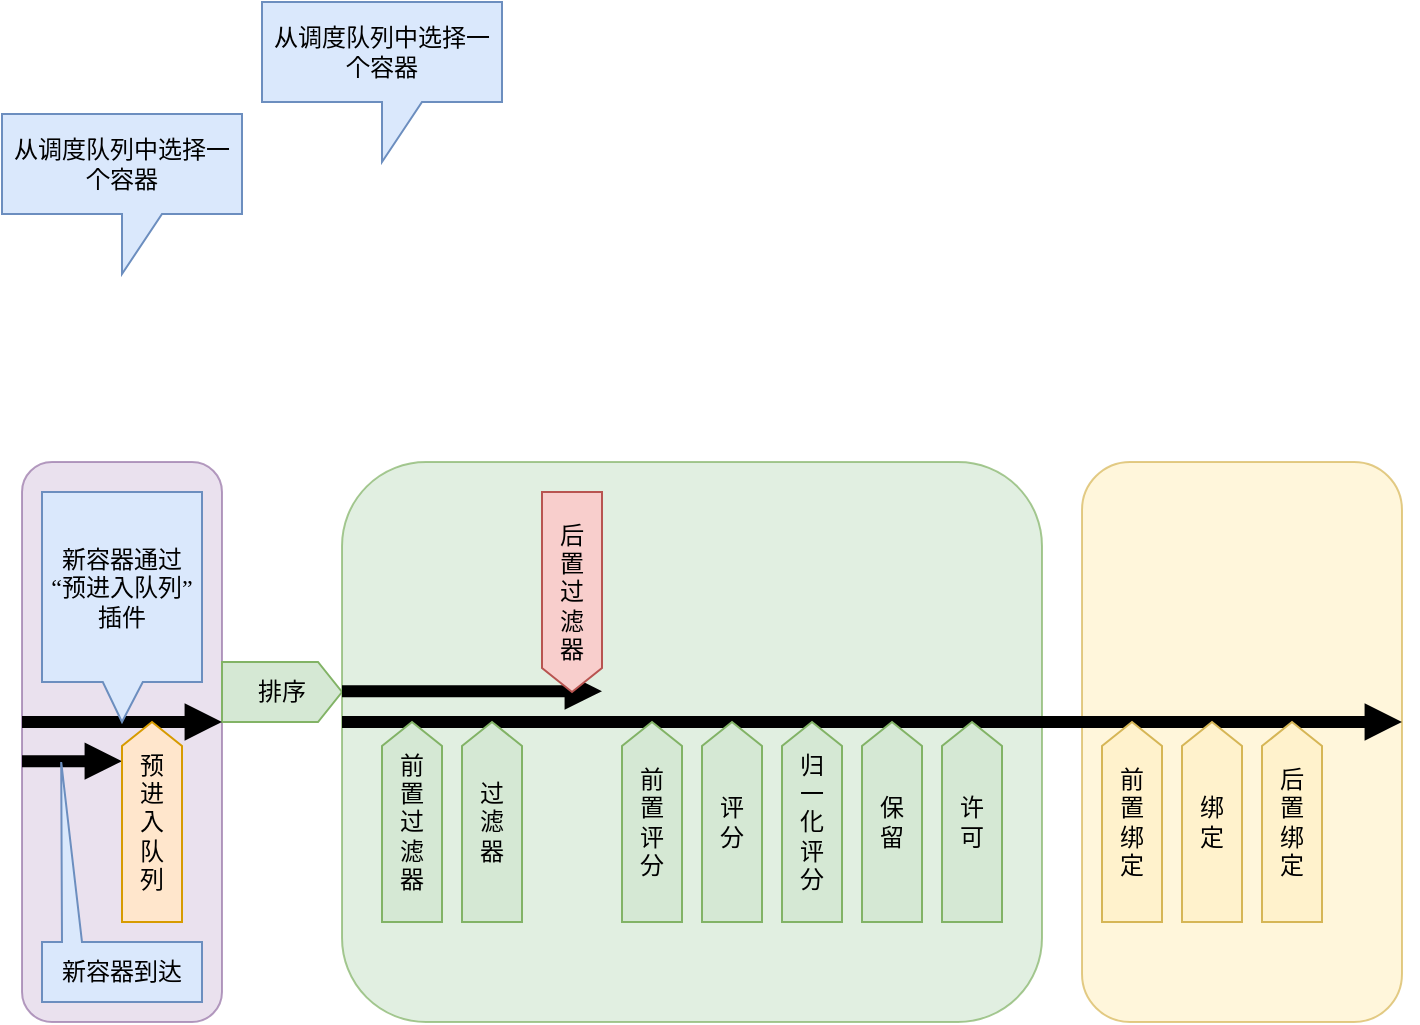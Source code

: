 <mxfile version="22.1.3" type="github">
  <diagram name="第 1 页" id="iitQaWTlGbYpa34RNPeF">
    <mxGraphModel dx="1147" dy="1485" grid="1" gridSize="10" guides="1" tooltips="1" connect="1" arrows="1" fold="1" page="1" pageScale="1" pageWidth="1169" pageHeight="827" math="0" shadow="0">
      <root>
        <mxCell id="0" />
        <mxCell id="1" parent="0" />
        <mxCell id="8jJ2_m_tyTiKnN_H3z05-1" value="" style="rounded=1;whiteSpace=wrap;html=1;fillColor=#e1d5e7;strokeColor=#9673a6;opacity=70;fontFamily=Times New Roman;" vertex="1" parent="1">
          <mxGeometry x="120" y="-320" width="100" height="280" as="geometry" />
        </mxCell>
        <mxCell id="8jJ2_m_tyTiKnN_H3z05-2" value="" style="rounded=1;whiteSpace=wrap;html=1;fillColor=#fff2cc;strokeColor=#d6b656;opacity=70;fontFamily=Times New Roman;" vertex="1" parent="1">
          <mxGeometry x="650" y="-320" width="160" height="280" as="geometry" />
        </mxCell>
        <mxCell id="8jJ2_m_tyTiKnN_H3z05-3" value="" style="rounded=1;whiteSpace=wrap;html=1;fillColor=#d5e8d4;strokeColor=#82b366;opacity=70;fontFamily=Times New Roman;" vertex="1" parent="1">
          <mxGeometry x="280" y="-320" width="350" height="280" as="geometry" />
        </mxCell>
        <mxCell id="8jJ2_m_tyTiKnN_H3z05-8" value="排序" style="html=1;shadow=0;dashed=0;align=center;verticalAlign=middle;shape=mxgraph.arrows2.arrow;dy=0;dx=12;notch=0;fillColor=#d5e8d4;strokeColor=#82b366;direction=east;whiteSpace=wrap;fontFamily=Times New Roman;" vertex="1" parent="1">
          <mxGeometry x="220" y="-220" width="60" height="30" as="geometry" />
        </mxCell>
        <mxCell id="8jJ2_m_tyTiKnN_H3z05-16" value="" style="endArrow=block;html=1;rounded=0;strokeWidth=6;endSize=3;endFill=1;fontFamily=Times New Roman;" edge="1" parent="1">
          <mxGeometry width="50" height="50" relative="1" as="geometry">
            <mxPoint x="120" y="-190" as="sourcePoint" />
            <mxPoint x="220" y="-190" as="targetPoint" />
          </mxGeometry>
        </mxCell>
        <mxCell id="8jJ2_m_tyTiKnN_H3z05-17" value="" style="endArrow=block;html=1;rounded=0;strokeWidth=6;endSize=3;endFill=1;fontFamily=Times New Roman;" edge="1" parent="1">
          <mxGeometry width="50" height="50" relative="1" as="geometry">
            <mxPoint x="120" y="-170.43" as="sourcePoint" />
            <mxPoint x="170" y="-170.43" as="targetPoint" />
          </mxGeometry>
        </mxCell>
        <mxCell id="8jJ2_m_tyTiKnN_H3z05-7" value="预&lt;br&gt;进&lt;br&gt;入&lt;br&gt;队&lt;br&gt;列" style="html=1;shadow=0;dashed=0;align=center;verticalAlign=middle;shape=mxgraph.arrows2.arrow;dy=0;dx=12;notch=0;fillColor=#ffe6cc;strokeColor=#d79b00;rotation=0;direction=north;whiteSpace=wrap;fontFamily=Times New Roman;" vertex="1" parent="1">
          <mxGeometry x="170" y="-190" width="30" height="100" as="geometry" />
        </mxCell>
        <mxCell id="8jJ2_m_tyTiKnN_H3z05-18" value="" style="endArrow=block;html=1;rounded=0;strokeWidth=6;endSize=3;endFill=1;fontFamily=Times New Roman;" edge="1" parent="1">
          <mxGeometry width="50" height="50" relative="1" as="geometry">
            <mxPoint x="280" y="-190" as="sourcePoint" />
            <mxPoint x="810" y="-190" as="targetPoint" />
          </mxGeometry>
        </mxCell>
        <mxCell id="8jJ2_m_tyTiKnN_H3z05-19" value="" style="endArrow=block;html=1;rounded=0;strokeWidth=6;endSize=3;endFill=1;fontFamily=Times New Roman;" edge="1" parent="1">
          <mxGeometry width="50" height="50" relative="1" as="geometry">
            <mxPoint x="280" y="-205.43" as="sourcePoint" />
            <mxPoint x="410" y="-205.43" as="targetPoint" />
          </mxGeometry>
        </mxCell>
        <mxCell id="8jJ2_m_tyTiKnN_H3z05-9" value="前&lt;br&gt;置&lt;br&gt;过&lt;br&gt;滤&lt;br&gt;器" style="html=1;shadow=0;dashed=0;align=center;verticalAlign=middle;shape=mxgraph.arrows2.arrow;dy=0;dx=12;notch=0;fillColor=#d5e8d4;strokeColor=#82b366;direction=north;whiteSpace=wrap;fontFamily=Times New Roman;" vertex="1" parent="1">
          <mxGeometry x="300" y="-190" width="30" height="100" as="geometry" />
        </mxCell>
        <mxCell id="8jJ2_m_tyTiKnN_H3z05-10" value="过&lt;br&gt;滤&lt;br&gt;器" style="html=1;shadow=0;dashed=0;align=center;verticalAlign=middle;shape=mxgraph.arrows2.arrow;dy=0;dx=12;notch=0;fillColor=#d5e8d4;strokeColor=#82b366;direction=north;whiteSpace=wrap;fontFamily=Times New Roman;" vertex="1" parent="1">
          <mxGeometry x="340" y="-190" width="30" height="100" as="geometry" />
        </mxCell>
        <mxCell id="8jJ2_m_tyTiKnN_H3z05-11" value="归&lt;br&gt;一&lt;br&gt;化&lt;br&gt;评&lt;br&gt;分" style="html=1;shadow=0;dashed=0;align=center;verticalAlign=middle;shape=mxgraph.arrows2.arrow;dy=0;dx=12;notch=0;fillColor=#d5e8d4;strokeColor=#82b366;direction=north;whiteSpace=wrap;fontFamily=Times New Roman;" vertex="1" parent="1">
          <mxGeometry x="500" y="-190" width="30" height="100" as="geometry" />
        </mxCell>
        <mxCell id="8jJ2_m_tyTiKnN_H3z05-12" value="评&lt;br&gt;分" style="html=1;shadow=0;dashed=0;align=center;verticalAlign=middle;shape=mxgraph.arrows2.arrow;dy=0;dx=12;notch=0;fillColor=#d5e8d4;strokeColor=#82b366;direction=north;whiteSpace=wrap;fontFamily=Times New Roman;" vertex="1" parent="1">
          <mxGeometry x="460" y="-190" width="30" height="100" as="geometry" />
        </mxCell>
        <mxCell id="8jJ2_m_tyTiKnN_H3z05-14" value="后&lt;br&gt;置&lt;br&gt;过&lt;br&gt;滤&lt;br&gt;器" style="html=1;shadow=0;dashed=0;align=center;verticalAlign=middle;shape=mxgraph.arrows2.arrow;dy=0;dx=12;notch=0;fillColor=#f8cecc;strokeColor=#b85450;direction=south;whiteSpace=wrap;fontFamily=Times New Roman;" vertex="1" parent="1">
          <mxGeometry x="380" y="-305" width="30" height="100" as="geometry" />
        </mxCell>
        <mxCell id="8jJ2_m_tyTiKnN_H3z05-20" value="前&lt;br&gt;置&lt;br&gt;评&lt;br&gt;分" style="html=1;shadow=0;dashed=0;align=center;verticalAlign=middle;shape=mxgraph.arrows2.arrow;dy=0;dx=12;notch=0;fillColor=#d5e8d4;strokeColor=#82b366;direction=north;whiteSpace=wrap;fontFamily=Times New Roman;" vertex="1" parent="1">
          <mxGeometry x="420" y="-190" width="30" height="100" as="geometry" />
        </mxCell>
        <mxCell id="8jJ2_m_tyTiKnN_H3z05-21" value="保&lt;br&gt;留" style="html=1;shadow=0;dashed=0;align=center;verticalAlign=middle;shape=mxgraph.arrows2.arrow;dy=0;dx=12;notch=0;fillColor=#d5e8d4;strokeColor=#82b366;direction=north;whiteSpace=wrap;fontFamily=Times New Roman;" vertex="1" parent="1">
          <mxGeometry x="540" y="-190" width="30" height="100" as="geometry" />
        </mxCell>
        <mxCell id="8jJ2_m_tyTiKnN_H3z05-22" value="许&lt;br&gt;可" style="html=1;shadow=0;dashed=0;align=center;verticalAlign=middle;shape=mxgraph.arrows2.arrow;dy=0;dx=12;notch=0;fillColor=#d5e8d4;strokeColor=#82b366;direction=north;whiteSpace=wrap;fontFamily=Times New Roman;" vertex="1" parent="1">
          <mxGeometry x="580" y="-190" width="30" height="100" as="geometry" />
        </mxCell>
        <mxCell id="8jJ2_m_tyTiKnN_H3z05-23" value="前&lt;br&gt;置&lt;br&gt;绑&lt;br&gt;定" style="html=1;shadow=0;dashed=0;align=center;verticalAlign=middle;shape=mxgraph.arrows2.arrow;dy=0;dx=12;notch=0;fillColor=#fff2cc;strokeColor=#d6b656;direction=north;whiteSpace=wrap;fontFamily=Times New Roman;" vertex="1" parent="1">
          <mxGeometry x="660" y="-190" width="30" height="100" as="geometry" />
        </mxCell>
        <mxCell id="8jJ2_m_tyTiKnN_H3z05-24" value="绑&lt;br&gt;定" style="html=1;shadow=0;dashed=0;align=center;verticalAlign=middle;shape=mxgraph.arrows2.arrow;dy=0;dx=12;notch=0;fillColor=#fff2cc;strokeColor=#d6b656;direction=north;whiteSpace=wrap;fontFamily=Times New Roman;" vertex="1" parent="1">
          <mxGeometry x="700" y="-190" width="30" height="100" as="geometry" />
        </mxCell>
        <mxCell id="8jJ2_m_tyTiKnN_H3z05-25" value="后&lt;br&gt;置&lt;br&gt;绑&lt;br&gt;定" style="html=1;shadow=0;dashed=0;align=center;verticalAlign=middle;shape=mxgraph.arrows2.arrow;dy=0;dx=12;notch=0;fillColor=#fff2cc;strokeColor=#d6b656;direction=north;whiteSpace=wrap;fontFamily=Times New Roman;" vertex="1" parent="1">
          <mxGeometry x="740" y="-190" width="30" height="100" as="geometry" />
        </mxCell>
        <mxCell id="8jJ2_m_tyTiKnN_H3z05-28" value="从调度队列中选择一个容器" style="shape=callout;whiteSpace=wrap;html=1;perimeter=calloutPerimeter;fillColor=#dae8fc;strokeColor=#6c8ebf;fontFamily=Times New Roman;" vertex="1" parent="1">
          <mxGeometry x="240" y="-550" width="120" height="80" as="geometry" />
        </mxCell>
        <mxCell id="8jJ2_m_tyTiKnN_H3z05-29" value="新容器到达" style="shape=callout;whiteSpace=wrap;html=1;perimeter=calloutPerimeter;fillColor=#dae8fc;strokeColor=#6c8ebf;direction=west;fontFamily=Times New Roman;base=10;position2=0.88;size=90;position=0.75;" vertex="1" parent="1">
          <mxGeometry x="130" y="-170" width="80" height="120" as="geometry" />
        </mxCell>
        <mxCell id="8jJ2_m_tyTiKnN_H3z05-30" value="从调度队列中选择一个容器" style="shape=callout;whiteSpace=wrap;html=1;perimeter=calloutPerimeter;fillColor=#dae8fc;strokeColor=#6c8ebf;fontFamily=Times New Roman;" vertex="1" parent="1">
          <mxGeometry x="110" y="-494" width="120" height="80" as="geometry" />
        </mxCell>
        <mxCell id="8jJ2_m_tyTiKnN_H3z05-31" value="新容器通过&lt;br&gt;“预进入队列”&lt;br&gt;插件" style="shape=callout;whiteSpace=wrap;html=1;perimeter=calloutPerimeter;fillColor=#dae8fc;strokeColor=#6c8ebf;fontFamily=Times New Roman;size=20;position=0.38;position2=0.5;base=20;" vertex="1" parent="1">
          <mxGeometry x="130" y="-305" width="80" height="115" as="geometry" />
        </mxCell>
      </root>
    </mxGraphModel>
  </diagram>
</mxfile>
